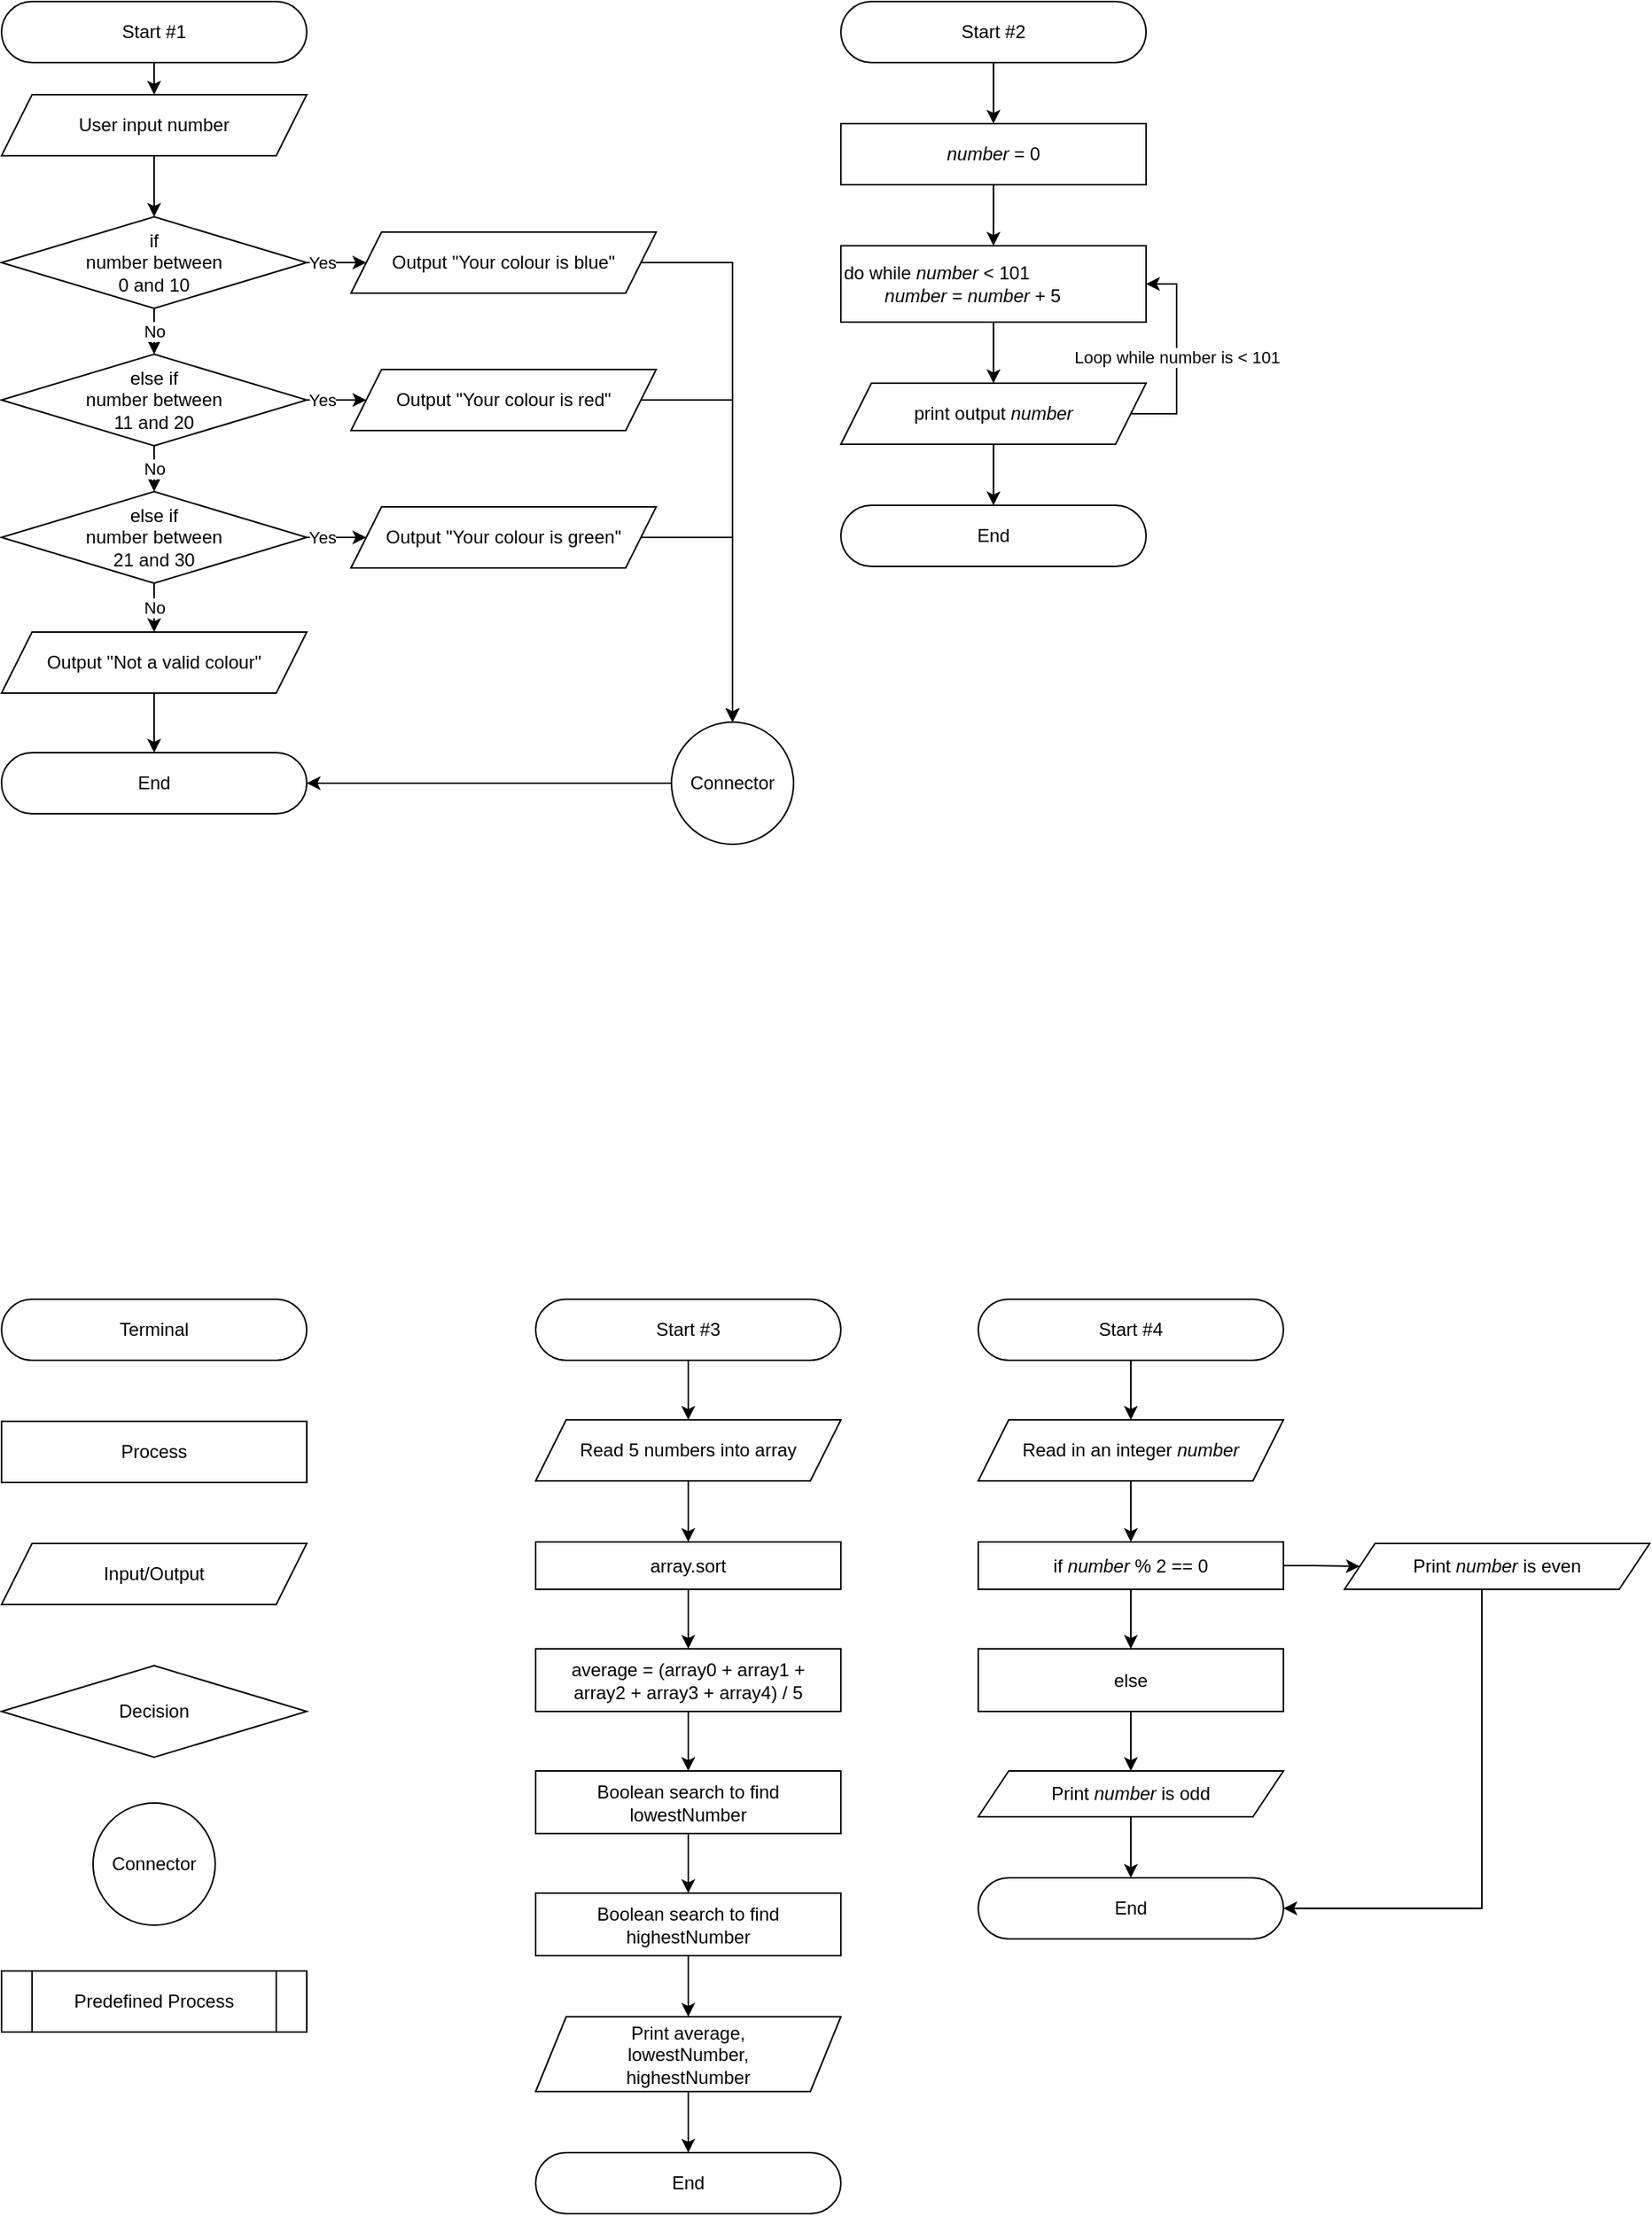 <mxfile version="16.4.6" type="device"><diagram name="Page-1" id="52a04d89-c75d-2922-d76d-85b35f80e030"><mxGraphModel dx="1422" dy="1650" grid="1" gridSize="10" guides="1" tooltips="1" connect="1" arrows="1" fold="1" page="1" pageScale="1" pageWidth="1100" pageHeight="850" background="none" math="0" shadow="0"><root><mxCell id="0"/><mxCell id="1" parent="0"/><mxCell id="xwORF1w_kae0ftisulAb-1" value="Terminal" style="rounded=1;whiteSpace=wrap;html=1;arcSize=50;" vertex="1" parent="1"><mxGeometry x="10" y="10" width="200" height="40" as="geometry"/></mxCell><mxCell id="xwORF1w_kae0ftisulAb-2" value="Process" style="rounded=0;whiteSpace=wrap;html=1;" vertex="1" parent="1"><mxGeometry x="10" y="90" width="200" height="40" as="geometry"/></mxCell><mxCell id="xwORF1w_kae0ftisulAb-3" value="Input/Output" style="shape=parallelogram;perimeter=parallelogramPerimeter;whiteSpace=wrap;html=1;fixedSize=1;rounded=0;" vertex="1" parent="1"><mxGeometry x="10" y="170" width="200" height="40" as="geometry"/></mxCell><mxCell id="xwORF1w_kae0ftisulAb-4" value="Decision" style="rhombus;whiteSpace=wrap;html=1;rounded=0;" vertex="1" parent="1"><mxGeometry x="10" y="250" width="200" height="60" as="geometry"/></mxCell><mxCell id="xwORF1w_kae0ftisulAb-5" value="Connector" style="ellipse;whiteSpace=wrap;html=1;rounded=0;" vertex="1" parent="1"><mxGeometry x="70" y="340" width="80" height="80" as="geometry"/></mxCell><mxCell id="xwORF1w_kae0ftisulAb-6" value="Predefined Process" style="shape=process;whiteSpace=wrap;html=1;backgroundOutline=1;rounded=0;" vertex="1" parent="1"><mxGeometry x="10" y="450" width="200" height="40" as="geometry"/></mxCell><mxCell id="xwORF1w_kae0ftisulAb-34" value="" style="group" vertex="1" connectable="0" parent="1"><mxGeometry x="10" y="-840" width="519" height="552" as="geometry"/></mxCell><mxCell id="xwORF1w_kae0ftisulAb-7" value="Start #1" style="rounded=1;whiteSpace=wrap;html=1;arcSize=50;" vertex="1" parent="xwORF1w_kae0ftisulAb-34"><mxGeometry width="200" height="40" as="geometry"/></mxCell><mxCell id="xwORF1w_kae0ftisulAb-8" value="User input number" style="shape=parallelogram;perimeter=parallelogramPerimeter;whiteSpace=wrap;html=1;fixedSize=1;rounded=0;" vertex="1" parent="xwORF1w_kae0ftisulAb-34"><mxGeometry y="61" width="200" height="40" as="geometry"/></mxCell><mxCell id="xwORF1w_kae0ftisulAb-18" value="" style="edgeStyle=orthogonalEdgeStyle;rounded=0;orthogonalLoop=1;jettySize=auto;html=1;" edge="1" parent="xwORF1w_kae0ftisulAb-34" source="xwORF1w_kae0ftisulAb-7" target="xwORF1w_kae0ftisulAb-8"><mxGeometry relative="1" as="geometry"/></mxCell><mxCell id="xwORF1w_kae0ftisulAb-9" value="if&lt;br&gt;number between &lt;br&gt;0 and 10" style="rhombus;whiteSpace=wrap;html=1;rounded=0;" vertex="1" parent="xwORF1w_kae0ftisulAb-34"><mxGeometry y="141" width="200" height="60" as="geometry"/></mxCell><mxCell id="xwORF1w_kae0ftisulAb-19" value="" style="edgeStyle=orthogonalEdgeStyle;rounded=0;orthogonalLoop=1;jettySize=auto;html=1;" edge="1" parent="xwORF1w_kae0ftisulAb-34" source="xwORF1w_kae0ftisulAb-8" target="xwORF1w_kae0ftisulAb-9"><mxGeometry relative="1" as="geometry"/></mxCell><mxCell id="xwORF1w_kae0ftisulAb-10" value="Connector" style="ellipse;whiteSpace=wrap;html=1;rounded=0;" vertex="1" parent="xwORF1w_kae0ftisulAb-34"><mxGeometry x="439" y="472" width="80" height="80" as="geometry"/></mxCell><mxCell id="xwORF1w_kae0ftisulAb-27" value="" style="edgeStyle=orthogonalEdgeStyle;rounded=0;orthogonalLoop=1;jettySize=auto;html=1;entryX=0.5;entryY=0;entryDx=0;entryDy=0;" edge="1" parent="xwORF1w_kae0ftisulAb-34" source="xwORF1w_kae0ftisulAb-11" target="xwORF1w_kae0ftisulAb-10"><mxGeometry relative="1" as="geometry"><mxPoint x="569" y="171" as="targetPoint"/></mxGeometry></mxCell><mxCell id="xwORF1w_kae0ftisulAb-11" value="Output &quot;Your colour is blue&quot;" style="shape=parallelogram;perimeter=parallelogramPerimeter;whiteSpace=wrap;html=1;fixedSize=1;rounded=0;" vertex="1" parent="xwORF1w_kae0ftisulAb-34"><mxGeometry x="229" y="151" width="200" height="40" as="geometry"/></mxCell><mxCell id="xwORF1w_kae0ftisulAb-20" value="Yes" style="edgeStyle=orthogonalEdgeStyle;rounded=0;orthogonalLoop=1;jettySize=auto;html=1;" edge="1" parent="xwORF1w_kae0ftisulAb-34" source="xwORF1w_kae0ftisulAb-9" target="xwORF1w_kae0ftisulAb-11"><mxGeometry relative="1" as="geometry"/></mxCell><mxCell id="xwORF1w_kae0ftisulAb-12" value="else if&lt;br&gt;number between&lt;br&gt;11 and 20" style="rhombus;whiteSpace=wrap;html=1;rounded=0;" vertex="1" parent="xwORF1w_kae0ftisulAb-34"><mxGeometry y="231" width="200" height="60" as="geometry"/></mxCell><mxCell id="xwORF1w_kae0ftisulAb-33" value="No" style="edgeStyle=orthogonalEdgeStyle;rounded=0;orthogonalLoop=1;jettySize=auto;html=1;entryX=0.5;entryY=0;entryDx=0;entryDy=0;" edge="1" parent="xwORF1w_kae0ftisulAb-34" source="xwORF1w_kae0ftisulAb-9" target="xwORF1w_kae0ftisulAb-12"><mxGeometry relative="1" as="geometry"/></mxCell><mxCell id="xwORF1w_kae0ftisulAb-28" value="" style="edgeStyle=orthogonalEdgeStyle;rounded=0;orthogonalLoop=1;jettySize=auto;html=1;" edge="1" parent="xwORF1w_kae0ftisulAb-34" source="xwORF1w_kae0ftisulAb-13" target="xwORF1w_kae0ftisulAb-10"><mxGeometry relative="1" as="geometry"/></mxCell><mxCell id="xwORF1w_kae0ftisulAb-13" value="Output &quot;Your colour is red&quot;" style="shape=parallelogram;perimeter=parallelogramPerimeter;whiteSpace=wrap;html=1;fixedSize=1;rounded=0;" vertex="1" parent="xwORF1w_kae0ftisulAb-34"><mxGeometry x="229" y="241" width="200" height="40" as="geometry"/></mxCell><mxCell id="xwORF1w_kae0ftisulAb-22" value="Yes" style="edgeStyle=orthogonalEdgeStyle;rounded=0;orthogonalLoop=1;jettySize=auto;html=1;" edge="1" parent="xwORF1w_kae0ftisulAb-34" source="xwORF1w_kae0ftisulAb-12" target="xwORF1w_kae0ftisulAb-13"><mxGeometry relative="1" as="geometry"/></mxCell><mxCell id="xwORF1w_kae0ftisulAb-14" value="else if&lt;br&gt;number between&lt;br&gt;21 and 30" style="rhombus;whiteSpace=wrap;html=1;rounded=0;" vertex="1" parent="xwORF1w_kae0ftisulAb-34"><mxGeometry y="321" width="200" height="60" as="geometry"/></mxCell><mxCell id="xwORF1w_kae0ftisulAb-21" value="No" style="edgeStyle=orthogonalEdgeStyle;rounded=0;orthogonalLoop=1;jettySize=auto;html=1;exitX=0.5;exitY=1;exitDx=0;exitDy=0;" edge="1" parent="xwORF1w_kae0ftisulAb-34" source="xwORF1w_kae0ftisulAb-12" target="xwORF1w_kae0ftisulAb-14"><mxGeometry relative="1" as="geometry"/></mxCell><mxCell id="xwORF1w_kae0ftisulAb-29" value="" style="edgeStyle=orthogonalEdgeStyle;rounded=0;orthogonalLoop=1;jettySize=auto;html=1;" edge="1" parent="xwORF1w_kae0ftisulAb-34" source="xwORF1w_kae0ftisulAb-15" target="xwORF1w_kae0ftisulAb-10"><mxGeometry relative="1" as="geometry"/></mxCell><mxCell id="xwORF1w_kae0ftisulAb-15" value="Output &quot;Your colour is green&quot;" style="shape=parallelogram;perimeter=parallelogramPerimeter;whiteSpace=wrap;html=1;fixedSize=1;rounded=0;" vertex="1" parent="xwORF1w_kae0ftisulAb-34"><mxGeometry x="229" y="331" width="200" height="40" as="geometry"/></mxCell><mxCell id="xwORF1w_kae0ftisulAb-23" value="Yes" style="edgeStyle=orthogonalEdgeStyle;rounded=0;orthogonalLoop=1;jettySize=auto;html=1;" edge="1" parent="xwORF1w_kae0ftisulAb-34" source="xwORF1w_kae0ftisulAb-14" target="xwORF1w_kae0ftisulAb-15"><mxGeometry relative="1" as="geometry"/></mxCell><mxCell id="xwORF1w_kae0ftisulAb-16" value="Output &quot;Not a valid colour&quot;" style="shape=parallelogram;perimeter=parallelogramPerimeter;whiteSpace=wrap;html=1;fixedSize=1;rounded=0;" vertex="1" parent="xwORF1w_kae0ftisulAb-34"><mxGeometry y="413" width="200" height="40" as="geometry"/></mxCell><mxCell id="xwORF1w_kae0ftisulAb-24" value="No" style="edgeStyle=orthogonalEdgeStyle;rounded=0;orthogonalLoop=1;jettySize=auto;html=1;" edge="1" parent="xwORF1w_kae0ftisulAb-34" source="xwORF1w_kae0ftisulAb-14" target="xwORF1w_kae0ftisulAb-16"><mxGeometry relative="1" as="geometry"/></mxCell><mxCell id="xwORF1w_kae0ftisulAb-17" value="End" style="rounded=1;whiteSpace=wrap;html=1;arcSize=50;" vertex="1" parent="xwORF1w_kae0ftisulAb-34"><mxGeometry y="492" width="200" height="40" as="geometry"/></mxCell><mxCell id="xwORF1w_kae0ftisulAb-31" value="" style="edgeStyle=orthogonalEdgeStyle;rounded=0;orthogonalLoop=1;jettySize=auto;html=1;entryX=1;entryY=0.5;entryDx=0;entryDy=0;" edge="1" parent="xwORF1w_kae0ftisulAb-34" source="xwORF1w_kae0ftisulAb-10" target="xwORF1w_kae0ftisulAb-17"><mxGeometry relative="1" as="geometry"><mxPoint x="720" y="252" as="targetPoint"/></mxGeometry></mxCell><mxCell id="xwORF1w_kae0ftisulAb-25" value="" style="edgeStyle=orthogonalEdgeStyle;rounded=0;orthogonalLoop=1;jettySize=auto;html=1;" edge="1" parent="xwORF1w_kae0ftisulAb-34" source="xwORF1w_kae0ftisulAb-16" target="xwORF1w_kae0ftisulAb-17"><mxGeometry relative="1" as="geometry"/></mxCell><mxCell id="xwORF1w_kae0ftisulAb-41" value="" style="edgeStyle=orthogonalEdgeStyle;rounded=0;orthogonalLoop=1;jettySize=auto;html=1;entryX=0.5;entryY=0;entryDx=0;entryDy=0;" edge="1" parent="1" source="xwORF1w_kae0ftisulAb-35" target="xwORF1w_kae0ftisulAb-36"><mxGeometry relative="1" as="geometry"><mxPoint x="660" y="-770" as="targetPoint"/></mxGeometry></mxCell><mxCell id="xwORF1w_kae0ftisulAb-35" value="Start #2" style="rounded=1;whiteSpace=wrap;html=1;arcSize=50;" vertex="1" parent="1"><mxGeometry x="560" y="-840" width="200" height="40" as="geometry"/></mxCell><mxCell id="xwORF1w_kae0ftisulAb-50" value="" style="edgeStyle=orthogonalEdgeStyle;rounded=0;orthogonalLoop=1;jettySize=auto;html=1;" edge="1" parent="1" source="xwORF1w_kae0ftisulAb-36" target="xwORF1w_kae0ftisulAb-37"><mxGeometry relative="1" as="geometry"/></mxCell><mxCell id="xwORF1w_kae0ftisulAb-36" value="&lt;i&gt;number&lt;/i&gt;&amp;nbsp;= 0" style="rounded=0;whiteSpace=wrap;html=1;" vertex="1" parent="1"><mxGeometry x="560" y="-760" width="200" height="40" as="geometry"/></mxCell><mxCell id="xwORF1w_kae0ftisulAb-44" value="" style="edgeStyle=orthogonalEdgeStyle;rounded=0;orthogonalLoop=1;jettySize=auto;html=1;entryX=0.5;entryY=0;entryDx=0;entryDy=0;" edge="1" parent="1" source="xwORF1w_kae0ftisulAb-37" target="xwORF1w_kae0ftisulAb-38"><mxGeometry relative="1" as="geometry"/></mxCell><mxCell id="xwORF1w_kae0ftisulAb-37" value="do while &lt;i&gt;number&lt;/i&gt;&amp;nbsp;&amp;lt; 101&lt;br&gt;&lt;span style=&quot;white-space: pre&quot;&gt;&#9;&lt;/span&gt;&lt;i&gt;number&lt;/i&gt;&amp;nbsp;= &lt;i&gt;number&lt;/i&gt;&amp;nbsp;+ 5" style="rounded=0;whiteSpace=wrap;html=1;align=left;" vertex="1" parent="1"><mxGeometry x="560" y="-680" width="200" height="50" as="geometry"/></mxCell><mxCell id="xwORF1w_kae0ftisulAb-48" value="Loop while number is &amp;lt; 101" style="edgeStyle=orthogonalEdgeStyle;rounded=0;orthogonalLoop=1;jettySize=auto;html=1;entryX=1;entryY=0.5;entryDx=0;entryDy=0;" edge="1" parent="1" source="xwORF1w_kae0ftisulAb-38" target="xwORF1w_kae0ftisulAb-37"><mxGeometry relative="1" as="geometry"><mxPoint x="900" y="-570.0" as="targetPoint"/><Array as="points"><mxPoint x="780" y="-570"/><mxPoint x="780" y="-655"/></Array></mxGeometry></mxCell><mxCell id="xwORF1w_kae0ftisulAb-49" value="" style="edgeStyle=orthogonalEdgeStyle;rounded=0;orthogonalLoop=1;jettySize=auto;html=1;" edge="1" parent="1" source="xwORF1w_kae0ftisulAb-38" target="xwORF1w_kae0ftisulAb-40"><mxGeometry relative="1" as="geometry"/></mxCell><mxCell id="xwORF1w_kae0ftisulAb-38" value="print output &lt;i&gt;number&lt;/i&gt;" style="shape=parallelogram;perimeter=parallelogramPerimeter;whiteSpace=wrap;html=1;fixedSize=1;rounded=0;" vertex="1" parent="1"><mxGeometry x="560" y="-590" width="200" height="40" as="geometry"/></mxCell><mxCell id="xwORF1w_kae0ftisulAb-40" value="End" style="rounded=1;whiteSpace=wrap;html=1;arcSize=50;" vertex="1" parent="1"><mxGeometry x="560" y="-510" width="200" height="40" as="geometry"/></mxCell><mxCell id="xwORF1w_kae0ftisulAb-60" value="" style="edgeStyle=orthogonalEdgeStyle;rounded=0;orthogonalLoop=1;jettySize=auto;html=1;entryX=0.5;entryY=0;entryDx=0;entryDy=0;" edge="1" parent="1" source="xwORF1w_kae0ftisulAb-51" target="xwORF1w_kae0ftisulAb-52"><mxGeometry relative="1" as="geometry"/></mxCell><mxCell id="xwORF1w_kae0ftisulAb-51" value="Start #3" style="rounded=1;whiteSpace=wrap;html=1;arcSize=50;" vertex="1" parent="1"><mxGeometry x="360" y="10" width="200" height="40" as="geometry"/></mxCell><mxCell id="xwORF1w_kae0ftisulAb-61" value="" style="edgeStyle=orthogonalEdgeStyle;rounded=0;orthogonalLoop=1;jettySize=auto;html=1;" edge="1" parent="1" source="xwORF1w_kae0ftisulAb-52" target="xwORF1w_kae0ftisulAb-54"><mxGeometry relative="1" as="geometry"/></mxCell><mxCell id="xwORF1w_kae0ftisulAb-52" value="Read 5 numbers into array" style="shape=parallelogram;perimeter=parallelogramPerimeter;whiteSpace=wrap;html=1;fixedSize=1;rounded=0;" vertex="1" parent="1"><mxGeometry x="360" y="89" width="200" height="40" as="geometry"/></mxCell><mxCell id="xwORF1w_kae0ftisulAb-62" value="" style="edgeStyle=orthogonalEdgeStyle;rounded=0;orthogonalLoop=1;jettySize=auto;html=1;" edge="1" parent="1" source="xwORF1w_kae0ftisulAb-54" target="xwORF1w_kae0ftisulAb-55"><mxGeometry relative="1" as="geometry"/></mxCell><mxCell id="xwORF1w_kae0ftisulAb-54" value="array.sort" style="rounded=0;whiteSpace=wrap;html=1;" vertex="1" parent="1"><mxGeometry x="360" y="169" width="200" height="31" as="geometry"/></mxCell><mxCell id="xwORF1w_kae0ftisulAb-63" value="" style="edgeStyle=orthogonalEdgeStyle;rounded=0;orthogonalLoop=1;jettySize=auto;html=1;" edge="1" parent="1" source="xwORF1w_kae0ftisulAb-55" target="xwORF1w_kae0ftisulAb-56"><mxGeometry relative="1" as="geometry"/></mxCell><mxCell id="xwORF1w_kae0ftisulAb-55" value="average = (array0 + array1 + &lt;br&gt;array2 + array3 + array4) / 5" style="rounded=0;whiteSpace=wrap;html=1;" vertex="1" parent="1"><mxGeometry x="360" y="239" width="200" height="41" as="geometry"/></mxCell><mxCell id="xwORF1w_kae0ftisulAb-64" value="" style="edgeStyle=orthogonalEdgeStyle;rounded=0;orthogonalLoop=1;jettySize=auto;html=1;" edge="1" parent="1" source="xwORF1w_kae0ftisulAb-56" target="xwORF1w_kae0ftisulAb-57"><mxGeometry relative="1" as="geometry"/></mxCell><mxCell id="xwORF1w_kae0ftisulAb-56" value="Boolean search to find lowestNumber" style="rounded=0;whiteSpace=wrap;html=1;" vertex="1" parent="1"><mxGeometry x="360" y="319" width="200" height="41" as="geometry"/></mxCell><mxCell id="xwORF1w_kae0ftisulAb-65" value="" style="edgeStyle=orthogonalEdgeStyle;rounded=0;orthogonalLoop=1;jettySize=auto;html=1;" edge="1" parent="1" source="xwORF1w_kae0ftisulAb-57" target="xwORF1w_kae0ftisulAb-58"><mxGeometry relative="1" as="geometry"/></mxCell><mxCell id="xwORF1w_kae0ftisulAb-57" value="Boolean search to find highestNumber" style="rounded=0;whiteSpace=wrap;html=1;" vertex="1" parent="1"><mxGeometry x="360" y="399" width="200" height="41" as="geometry"/></mxCell><mxCell id="xwORF1w_kae0ftisulAb-66" value="" style="edgeStyle=orthogonalEdgeStyle;rounded=0;orthogonalLoop=1;jettySize=auto;html=1;" edge="1" parent="1" source="xwORF1w_kae0ftisulAb-58" target="xwORF1w_kae0ftisulAb-59"><mxGeometry relative="1" as="geometry"/></mxCell><mxCell id="xwORF1w_kae0ftisulAb-58" value="Print average,&lt;br&gt;lowestNumber,&lt;br&gt;highestNumber" style="shape=parallelogram;perimeter=parallelogramPerimeter;whiteSpace=wrap;html=1;fixedSize=1;rounded=0;" vertex="1" parent="1"><mxGeometry x="360" y="480" width="200" height="49" as="geometry"/></mxCell><mxCell id="xwORF1w_kae0ftisulAb-59" value="End" style="rounded=1;whiteSpace=wrap;html=1;arcSize=50;" vertex="1" parent="1"><mxGeometry x="360" y="569" width="200" height="40" as="geometry"/></mxCell><mxCell id="xwORF1w_kae0ftisulAb-67" value="" style="edgeStyle=orthogonalEdgeStyle;rounded=0;orthogonalLoop=1;jettySize=auto;html=1;entryX=0.5;entryY=0;entryDx=0;entryDy=0;" edge="1" parent="1" source="xwORF1w_kae0ftisulAb-68" target="xwORF1w_kae0ftisulAb-70"><mxGeometry relative="1" as="geometry"/></mxCell><mxCell id="xwORF1w_kae0ftisulAb-68" value="Start #4" style="rounded=1;whiteSpace=wrap;html=1;arcSize=50;" vertex="1" parent="1"><mxGeometry x="650" y="10" width="200" height="40" as="geometry"/></mxCell><mxCell id="xwORF1w_kae0ftisulAb-69" value="" style="edgeStyle=orthogonalEdgeStyle;rounded=0;orthogonalLoop=1;jettySize=auto;html=1;" edge="1" parent="1" source="xwORF1w_kae0ftisulAb-70" target="xwORF1w_kae0ftisulAb-72"><mxGeometry relative="1" as="geometry"/></mxCell><mxCell id="xwORF1w_kae0ftisulAb-70" value="Read in an integer &lt;i&gt;number&lt;/i&gt;" style="shape=parallelogram;perimeter=parallelogramPerimeter;whiteSpace=wrap;html=1;fixedSize=1;rounded=0;" vertex="1" parent="1"><mxGeometry x="650" y="89" width="200" height="40" as="geometry"/></mxCell><mxCell id="xwORF1w_kae0ftisulAb-71" value="" style="edgeStyle=orthogonalEdgeStyle;rounded=0;orthogonalLoop=1;jettySize=auto;html=1;" edge="1" parent="1" source="xwORF1w_kae0ftisulAb-72" target="xwORF1w_kae0ftisulAb-74"><mxGeometry relative="1" as="geometry"/></mxCell><mxCell id="xwORF1w_kae0ftisulAb-86" value="" style="edgeStyle=orthogonalEdgeStyle;rounded=0;orthogonalLoop=1;jettySize=auto;html=1;" edge="1" parent="1" source="xwORF1w_kae0ftisulAb-72" target="xwORF1w_kae0ftisulAb-82"><mxGeometry relative="1" as="geometry"/></mxCell><mxCell id="xwORF1w_kae0ftisulAb-72" value="if &lt;i&gt;number&lt;/i&gt;&amp;nbsp;% 2 == 0" style="rounded=0;whiteSpace=wrap;html=1;" vertex="1" parent="1"><mxGeometry x="650" y="169" width="200" height="31" as="geometry"/></mxCell><mxCell id="xwORF1w_kae0ftisulAb-73" value="" style="edgeStyle=orthogonalEdgeStyle;rounded=0;orthogonalLoop=1;jettySize=auto;html=1;" edge="1" parent="1" source="xwORF1w_kae0ftisulAb-74"><mxGeometry relative="1" as="geometry"><mxPoint x="750" y="319" as="targetPoint"/></mxGeometry></mxCell><mxCell id="xwORF1w_kae0ftisulAb-74" value="else" style="rounded=0;whiteSpace=wrap;html=1;" vertex="1" parent="1"><mxGeometry x="650" y="239" width="200" height="41" as="geometry"/></mxCell><mxCell id="xwORF1w_kae0ftisulAb-75" value="" style="edgeStyle=orthogonalEdgeStyle;rounded=0;orthogonalLoop=1;jettySize=auto;html=1;" edge="1" parent="1" target="xwORF1w_kae0ftisulAb-78"><mxGeometry relative="1" as="geometry"><mxPoint x="750" y="360" as="sourcePoint"/></mxGeometry></mxCell><mxCell id="xwORF1w_kae0ftisulAb-77" value="" style="edgeStyle=orthogonalEdgeStyle;rounded=0;orthogonalLoop=1;jettySize=auto;html=1;" edge="1" parent="1" target="xwORF1w_kae0ftisulAb-80"><mxGeometry relative="1" as="geometry"><mxPoint x="750" y="440" as="sourcePoint"/></mxGeometry></mxCell><mxCell id="xwORF1w_kae0ftisulAb-81" value="End" style="rounded=1;whiteSpace=wrap;html=1;arcSize=50;" vertex="1" parent="1"><mxGeometry x="650" y="389" width="200" height="40" as="geometry"/></mxCell><mxCell id="xwORF1w_kae0ftisulAb-88" value="" style="edgeStyle=orthogonalEdgeStyle;rounded=0;orthogonalLoop=1;jettySize=auto;html=1;entryX=1;entryY=0.5;entryDx=0;entryDy=0;" edge="1" parent="1" source="xwORF1w_kae0ftisulAb-82" target="xwORF1w_kae0ftisulAb-81"><mxGeometry relative="1" as="geometry"><mxPoint x="990" y="265" as="targetPoint"/><Array as="points"><mxPoint x="980" y="409"/></Array></mxGeometry></mxCell><mxCell id="xwORF1w_kae0ftisulAb-82" value="Print &lt;i&gt;number&lt;/i&gt;&amp;nbsp;is even" style="shape=parallelogram;perimeter=parallelogramPerimeter;whiteSpace=wrap;html=1;fixedSize=1;rounded=0;" vertex="1" parent="1"><mxGeometry x="890" y="170" width="200" height="30" as="geometry"/></mxCell><mxCell id="xwORF1w_kae0ftisulAb-85" value="" style="edgeStyle=orthogonalEdgeStyle;rounded=0;orthogonalLoop=1;jettySize=auto;html=1;entryX=0.5;entryY=0;entryDx=0;entryDy=0;" edge="1" parent="1" source="xwORF1w_kae0ftisulAb-83" target="xwORF1w_kae0ftisulAb-81"><mxGeometry relative="1" as="geometry"><mxPoint x="750" y="414" as="targetPoint"/></mxGeometry></mxCell><mxCell id="xwORF1w_kae0ftisulAb-83" value="Print &lt;i&gt;number&lt;/i&gt;&amp;nbsp;is odd" style="shape=parallelogram;perimeter=parallelogramPerimeter;whiteSpace=wrap;html=1;fixedSize=1;rounded=0;" vertex="1" parent="1"><mxGeometry x="650" y="319" width="200" height="30" as="geometry"/></mxCell></root></mxGraphModel></diagram></mxfile>